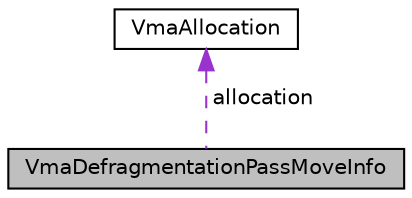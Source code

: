 digraph "VmaDefragmentationPassMoveInfo"
{
 // LATEX_PDF_SIZE
  edge [fontname="Helvetica",fontsize="10",labelfontname="Helvetica",labelfontsize="10"];
  node [fontname="Helvetica",fontsize="10",shape=record];
  Node1 [label="VmaDefragmentationPassMoveInfo",height=0.2,width=0.4,color="black", fillcolor="grey75", style="filled", fontcolor="black",tooltip=" "];
  Node2 -> Node1 [dir="back",color="darkorchid3",fontsize="10",style="dashed",label=" allocation" ,fontname="Helvetica"];
  Node2 [label="VmaAllocation",height=0.2,width=0.4,color="black", fillcolor="white", style="filled",URL="$structVmaAllocation.html",tooltip="Represents single memory allocation."];
}
